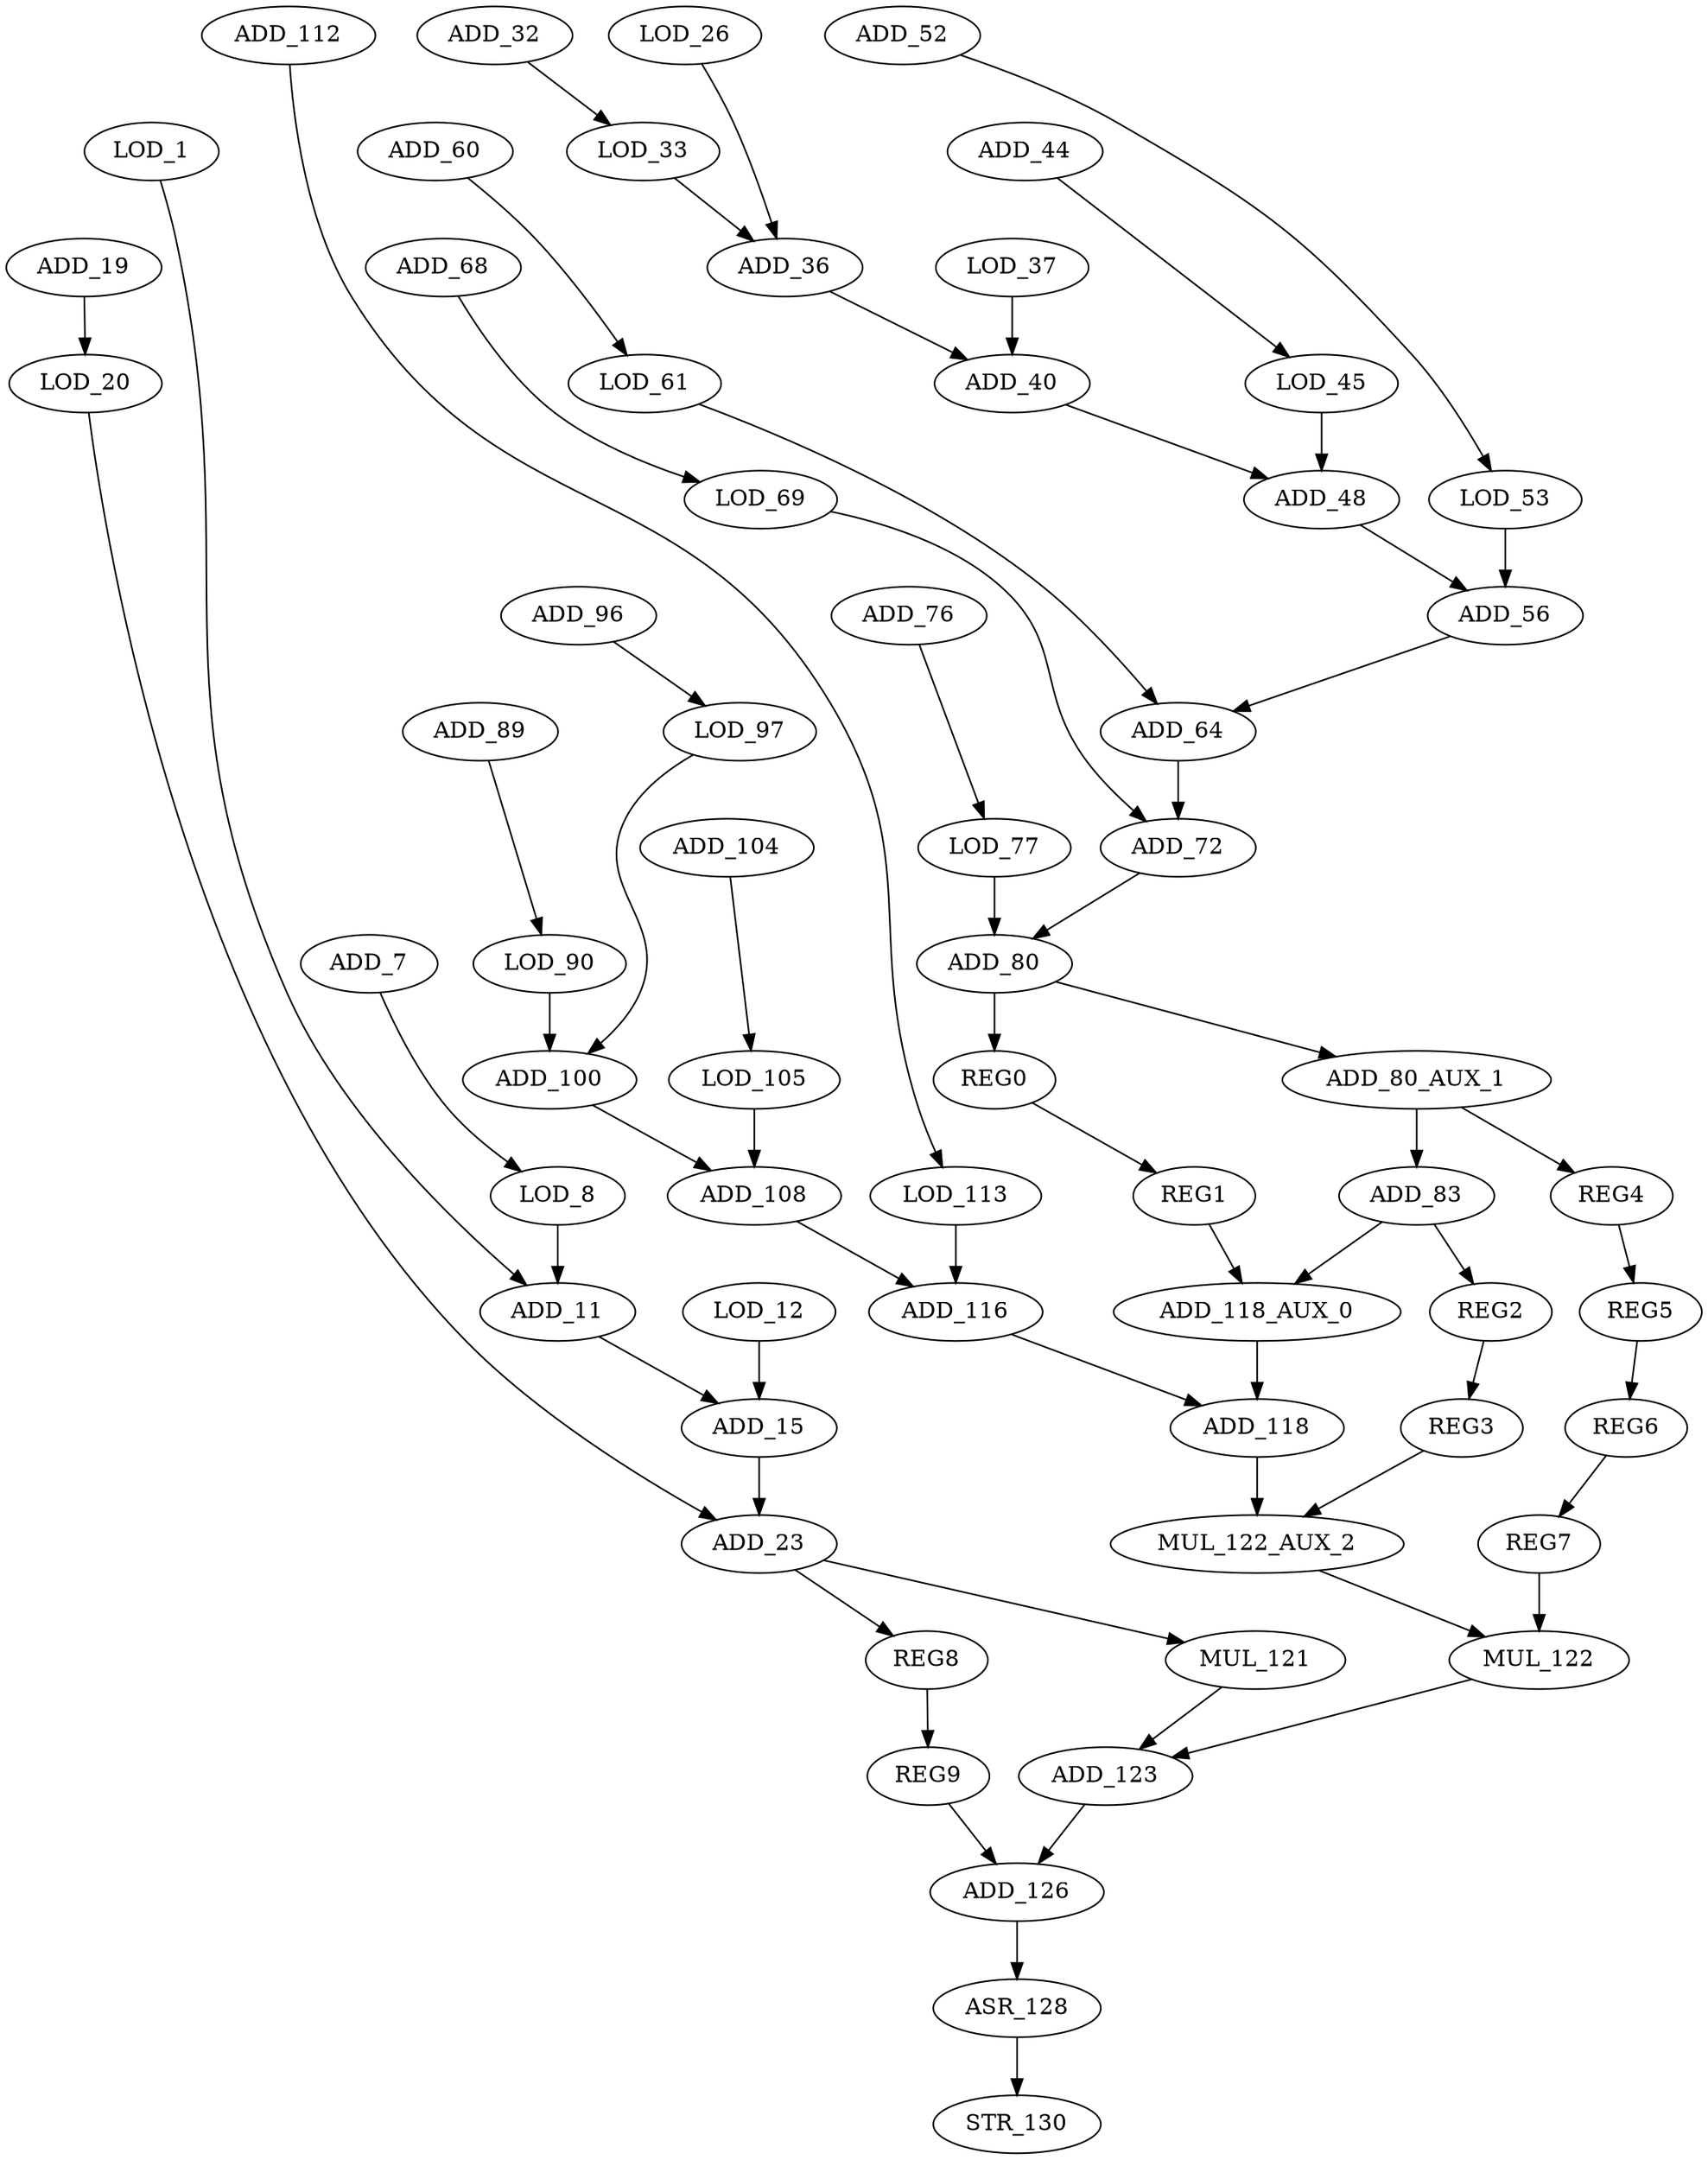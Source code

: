 digraph G {
    LOD_33;
    ADD_36;
    LOD_12;
    ADD_15;
    LOD_37;
    ADD_40;
    ADD_68;
    LOD_69;
    MUL_121;
    ADD_123;
    LOD_90;
    ADD_100;
    ADD_23;
    REG8;
    ADD_118;
    MUL_122_AUX_2;
    LOD_61;
    ADD_64;
    ADD_83;
    ADD_118_AUX_0;
    REG2;
    ADD_19;
    LOD_20;
    ADD_72;
    ADD_80;
    ADD_89;
    ADD_104;
    LOD_105;
    ASR_128;
    STR_130;
    ADD_80_AUX_1;
    REG4;
    ADD_60;
    LOD_1;
    ADD_11;
    ADD_7;
    LOD_8;
    ADD_48;
    ADD_108;
    LOD_26;
    ADD_116;
    ADD_96;
    LOD_97;
    MUL_122;
    LOD_53;
    ADD_56;
    LOD_45;
    ADD_44;
    ADD_52;
    LOD_113;
    ADD_126;
    ADD_32;
    LOD_77;
    REG0;
    ADD_112;
    ADD_76;
    REG5;
    REG6;
    REG7;
    REG3;
    REG9;
    REG1;
    LOD_33 -> ADD_36 [weight=0];
    ADD_36 -> ADD_40 [weight=0];
    LOD_12 -> ADD_15 [weight=2];
    ADD_15 -> ADD_23 [weight=6];
    LOD_37 -> ADD_40 [weight=2];
    ADD_40 -> ADD_48 [weight=0];
    ADD_68 -> LOD_69 [weight=0];
    LOD_69 -> ADD_72 [weight=0];
    MUL_121 -> ADD_123 [weight=0];
    ADD_123 -> ADD_126 [weight=0];
    LOD_90 -> ADD_100 [weight=1];
    ADD_100 -> ADD_108 [weight=0];
    ADD_23 -> MUL_121 [weight=0];
    ADD_23 -> REG8 [weight=0];
    REG8 -> REG9 [weight=0];
    ADD_118 -> MUL_122_AUX_2 [weight=1];
    MUL_122_AUX_2 -> MUL_122 [weight=0];
    LOD_61 -> ADD_64 [weight=0];
    ADD_64 -> ADD_72 [weight=1];
    ADD_83 -> ADD_118_AUX_0 [weight=0];
    ADD_83 -> REG2 [weight=0];
    ADD_118_AUX_0 -> ADD_118 [weight=1];
    REG2 -> REG3 [weight=0];
    ADD_19 -> LOD_20 [weight=0];
    LOD_20 -> ADD_23 [weight=0];
    ADD_72 -> ADD_80 [weight=0];
    ADD_80 -> ADD_80_AUX_1 [weight=0];
    ADD_80 -> REG0 [weight=1];
    ADD_89 -> LOD_90 [weight=0];
    ADD_104 -> LOD_105 [weight=0];
    LOD_105 -> ADD_108 [weight=1];
    ASR_128 -> STR_130 [weight=0];
    ADD_80_AUX_1 -> ADD_83 [weight=1];
    ADD_80_AUX_1 -> REG4 [weight=0];
    REG4 -> REG5 [weight=0];
    ADD_60 -> LOD_61 [weight=0];
    LOD_1 -> ADD_11 [weight=0];
    ADD_11 -> ADD_15 [weight=0];
    ADD_7 -> LOD_8 [weight=0];
    LOD_8 -> ADD_11 [weight=1];
    ADD_48 -> ADD_56 [weight=1];
    ADD_108 -> ADD_116 [weight=0];
    LOD_26 -> ADD_36 [weight=0];
    ADD_116 -> ADD_118 [weight=0];
    ADD_96 -> LOD_97 [weight=0];
    LOD_97 -> ADD_100 [weight=0];
    MUL_122 -> ADD_123 [weight=0];
    LOD_53 -> ADD_56 [weight=5];
    ADD_56 -> ADD_64 [weight=0];
    LOD_45 -> ADD_48 [weight=1];
    ADD_44 -> LOD_45 [weight=0];
    ADD_52 -> LOD_53 [weight=0];
    LOD_113 -> ADD_116 [weight=1];
    ADD_126 -> ASR_128 [weight=0];
    ADD_32 -> LOD_33 [weight=0];
    LOD_77 -> ADD_80 [weight=2];
    REG0 -> REG1 [weight=0];
    ADD_112 -> LOD_113 [weight=0];
    ADD_76 -> LOD_77 [weight=0];
    REG5 -> REG6 [weight=0];
    REG6 -> REG7 [weight=0];
    REG7 -> MUL_122 [weight=3];
    REG3 -> MUL_122_AUX_2 [weight=0];
    REG9 -> ADD_126 [weight=0];
    REG1 -> ADD_118_AUX_0 [weight=0];
}
